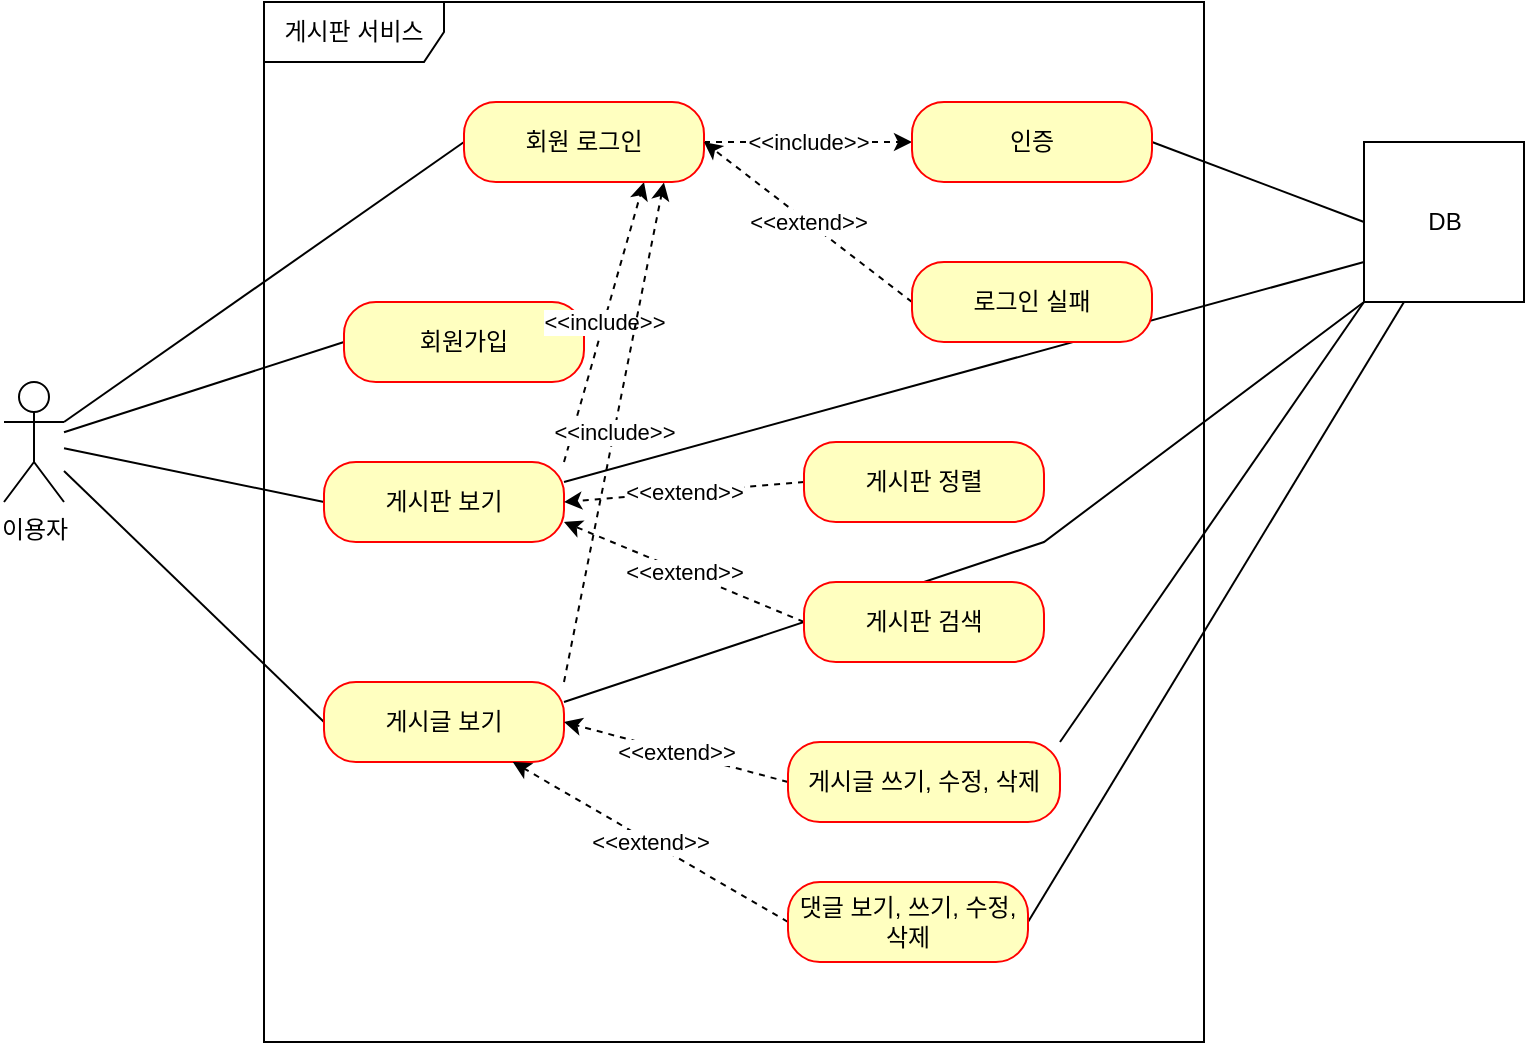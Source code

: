 <mxfile version="20.5.1" type="github">
  <diagram id="NCFTBYUoAR-1HO-mCc68" name="페이지-1">
    <mxGraphModel dx="1038" dy="579" grid="1" gridSize="10" guides="1" tooltips="1" connect="1" arrows="1" fold="1" page="1" pageScale="1" pageWidth="827" pageHeight="1169" math="0" shadow="0">
      <root>
        <mxCell id="0" />
        <mxCell id="1" parent="0" />
        <mxCell id="w1mm8uR1iYH9yGFxBup_-1" value="이용자" style="shape=umlActor;verticalLabelPosition=bottom;verticalAlign=top;html=1;" vertex="1" parent="1">
          <mxGeometry x="20" y="250" width="30" height="60" as="geometry" />
        </mxCell>
        <mxCell id="w1mm8uR1iYH9yGFxBup_-4" value="게시판 서비스" style="shape=umlFrame;whiteSpace=wrap;html=1;width=90;height=30;" vertex="1" parent="1">
          <mxGeometry x="150" y="60" width="470" height="520" as="geometry" />
        </mxCell>
        <mxCell id="w1mm8uR1iYH9yGFxBup_-16" style="rounded=0;orthogonalLoop=1;jettySize=auto;html=1;exitX=0;exitY=0.5;exitDx=0;exitDy=0;endArrow=none;endFill=0;" edge="1" parent="1" source="w1mm8uR1iYH9yGFxBup_-5" target="w1mm8uR1iYH9yGFxBup_-1">
          <mxGeometry relative="1" as="geometry" />
        </mxCell>
        <mxCell id="w1mm8uR1iYH9yGFxBup_-5" value="회원가입" style="rounded=1;whiteSpace=wrap;html=1;arcSize=40;fontColor=#000000;fillColor=#ffffc0;strokeColor=#ff0000;" vertex="1" parent="1">
          <mxGeometry x="190" y="210" width="120" height="40" as="geometry" />
        </mxCell>
        <mxCell id="w1mm8uR1iYH9yGFxBup_-22" style="edgeStyle=none;rounded=0;orthogonalLoop=1;jettySize=auto;html=1;exitX=0;exitY=0.5;exitDx=0;exitDy=0;endArrow=none;endFill=0;" edge="1" parent="1" source="w1mm8uR1iYH9yGFxBup_-7" target="w1mm8uR1iYH9yGFxBup_-1">
          <mxGeometry relative="1" as="geometry" />
        </mxCell>
        <mxCell id="w1mm8uR1iYH9yGFxBup_-28" value="&amp;lt;&amp;lt;include&amp;gt;&amp;gt;" style="edgeStyle=none;rounded=0;orthogonalLoop=1;jettySize=auto;html=1;exitX=1;exitY=0;exitDx=0;exitDy=0;entryX=0.75;entryY=1;entryDx=0;entryDy=0;dashed=1;endArrow=classic;endFill=1;" edge="1" parent="1" source="w1mm8uR1iYH9yGFxBup_-7" target="w1mm8uR1iYH9yGFxBup_-9">
          <mxGeometry relative="1" as="geometry" />
        </mxCell>
        <mxCell id="w1mm8uR1iYH9yGFxBup_-40" style="edgeStyle=none;rounded=0;orthogonalLoop=1;jettySize=auto;html=1;exitX=1;exitY=0.25;exitDx=0;exitDy=0;entryX=0;entryY=0.75;entryDx=0;entryDy=0;endArrow=none;endFill=0;" edge="1" parent="1" source="w1mm8uR1iYH9yGFxBup_-7" target="w1mm8uR1iYH9yGFxBup_-37">
          <mxGeometry relative="1" as="geometry" />
        </mxCell>
        <mxCell id="w1mm8uR1iYH9yGFxBup_-7" value="게시판 보기" style="rounded=1;whiteSpace=wrap;html=1;arcSize=40;fontColor=#000000;fillColor=#ffffc0;strokeColor=#ff0000;" vertex="1" parent="1">
          <mxGeometry x="180" y="290" width="120" height="40" as="geometry" />
        </mxCell>
        <mxCell id="w1mm8uR1iYH9yGFxBup_-23" style="edgeStyle=none;rounded=0;orthogonalLoop=1;jettySize=auto;html=1;exitX=0;exitY=0.5;exitDx=0;exitDy=0;endArrow=none;endFill=0;" edge="1" parent="1" source="w1mm8uR1iYH9yGFxBup_-8" target="w1mm8uR1iYH9yGFxBup_-1">
          <mxGeometry relative="1" as="geometry" />
        </mxCell>
        <mxCell id="w1mm8uR1iYH9yGFxBup_-29" value="&amp;lt;&amp;lt;include&amp;gt;&amp;gt;" style="edgeStyle=none;rounded=0;orthogonalLoop=1;jettySize=auto;html=1;exitX=1;exitY=0;exitDx=0;exitDy=0;entryX=0.833;entryY=1.005;entryDx=0;entryDy=0;entryPerimeter=0;dashed=1;endArrow=classic;endFill=1;" edge="1" parent="1" source="w1mm8uR1iYH9yGFxBup_-8" target="w1mm8uR1iYH9yGFxBup_-9">
          <mxGeometry relative="1" as="geometry" />
        </mxCell>
        <mxCell id="w1mm8uR1iYH9yGFxBup_-41" style="edgeStyle=none;rounded=0;orthogonalLoop=1;jettySize=auto;html=1;exitX=1;exitY=0.25;exitDx=0;exitDy=0;entryX=0;entryY=1;entryDx=0;entryDy=0;endArrow=none;endFill=0;" edge="1" parent="1" source="w1mm8uR1iYH9yGFxBup_-8" target="w1mm8uR1iYH9yGFxBup_-37">
          <mxGeometry relative="1" as="geometry">
            <Array as="points">
              <mxPoint x="540" y="330" />
            </Array>
          </mxGeometry>
        </mxCell>
        <mxCell id="w1mm8uR1iYH9yGFxBup_-8" value="게시글 보기" style="rounded=1;whiteSpace=wrap;html=1;arcSize=40;fontColor=#000000;fillColor=#ffffc0;strokeColor=#ff0000;" vertex="1" parent="1">
          <mxGeometry x="180" y="400" width="120" height="40" as="geometry" />
        </mxCell>
        <mxCell id="w1mm8uR1iYH9yGFxBup_-19" style="edgeStyle=none;rounded=0;orthogonalLoop=1;jettySize=auto;html=1;exitX=0;exitY=0.5;exitDx=0;exitDy=0;entryX=1;entryY=0.333;entryDx=0;entryDy=0;entryPerimeter=0;endArrow=none;endFill=0;" edge="1" parent="1" source="w1mm8uR1iYH9yGFxBup_-9" target="w1mm8uR1iYH9yGFxBup_-1">
          <mxGeometry relative="1" as="geometry" />
        </mxCell>
        <mxCell id="w1mm8uR1iYH9yGFxBup_-24" value="&amp;lt;&amp;lt;include&amp;gt;&amp;gt;" style="edgeStyle=none;rounded=0;orthogonalLoop=1;jettySize=auto;html=1;exitX=1;exitY=0.5;exitDx=0;exitDy=0;entryX=0;entryY=0.5;entryDx=0;entryDy=0;endArrow=classic;endFill=1;dashed=1;" edge="1" parent="1" source="w1mm8uR1iYH9yGFxBup_-9" target="w1mm8uR1iYH9yGFxBup_-10">
          <mxGeometry relative="1" as="geometry" />
        </mxCell>
        <mxCell id="w1mm8uR1iYH9yGFxBup_-9" value="회원 로그인" style="rounded=1;whiteSpace=wrap;html=1;arcSize=40;fontColor=#000000;fillColor=#ffffc0;strokeColor=#ff0000;" vertex="1" parent="1">
          <mxGeometry x="250" y="110" width="120" height="40" as="geometry" />
        </mxCell>
        <mxCell id="w1mm8uR1iYH9yGFxBup_-39" style="edgeStyle=none;rounded=0;orthogonalLoop=1;jettySize=auto;html=1;exitX=1;exitY=0.5;exitDx=0;exitDy=0;entryX=0;entryY=0.5;entryDx=0;entryDy=0;endArrow=none;endFill=0;" edge="1" parent="1" source="w1mm8uR1iYH9yGFxBup_-10" target="w1mm8uR1iYH9yGFxBup_-37">
          <mxGeometry relative="1" as="geometry" />
        </mxCell>
        <mxCell id="w1mm8uR1iYH9yGFxBup_-10" value="인증" style="rounded=1;whiteSpace=wrap;html=1;arcSize=40;fontColor=#000000;fillColor=#ffffc0;strokeColor=#ff0000;" vertex="1" parent="1">
          <mxGeometry x="474" y="110" width="120" height="40" as="geometry" />
        </mxCell>
        <mxCell id="w1mm8uR1iYH9yGFxBup_-26" value="&amp;lt;&amp;lt;extend&amp;gt;&amp;gt;" style="edgeStyle=none;rounded=0;orthogonalLoop=1;jettySize=auto;html=1;exitX=0;exitY=0.5;exitDx=0;exitDy=0;entryX=1;entryY=0.5;entryDx=0;entryDy=0;dashed=1;endArrow=classic;endFill=1;" edge="1" parent="1" source="w1mm8uR1iYH9yGFxBup_-11" target="w1mm8uR1iYH9yGFxBup_-9">
          <mxGeometry relative="1" as="geometry" />
        </mxCell>
        <mxCell id="w1mm8uR1iYH9yGFxBup_-11" value="로그인 실패" style="rounded=1;whiteSpace=wrap;html=1;arcSize=40;fontColor=#000000;fillColor=#ffffc0;strokeColor=#ff0000;" vertex="1" parent="1">
          <mxGeometry x="474" y="190" width="120" height="40" as="geometry" />
        </mxCell>
        <mxCell id="w1mm8uR1iYH9yGFxBup_-31" value="&amp;lt;&amp;lt;extend&amp;gt;&amp;gt;" style="edgeStyle=none;rounded=0;orthogonalLoop=1;jettySize=auto;html=1;exitX=0;exitY=0.5;exitDx=0;exitDy=0;entryX=1;entryY=0.5;entryDx=0;entryDy=0;dashed=1;endArrow=classic;endFill=1;" edge="1" parent="1" source="w1mm8uR1iYH9yGFxBup_-12" target="w1mm8uR1iYH9yGFxBup_-7">
          <mxGeometry relative="1" as="geometry" />
        </mxCell>
        <mxCell id="w1mm8uR1iYH9yGFxBup_-12" value="게시판 정렬" style="rounded=1;whiteSpace=wrap;html=1;arcSize=40;fontColor=#000000;fillColor=#ffffc0;strokeColor=#ff0000;" vertex="1" parent="1">
          <mxGeometry x="420" y="280" width="120" height="40" as="geometry" />
        </mxCell>
        <mxCell id="w1mm8uR1iYH9yGFxBup_-34" value="&amp;lt;&amp;lt;extend&amp;gt;&amp;gt;" style="edgeStyle=none;rounded=0;orthogonalLoop=1;jettySize=auto;html=1;exitX=0;exitY=0.5;exitDx=0;exitDy=0;entryX=1;entryY=0.75;entryDx=0;entryDy=0;dashed=1;endArrow=classic;endFill=1;" edge="1" parent="1" source="w1mm8uR1iYH9yGFxBup_-13" target="w1mm8uR1iYH9yGFxBup_-7">
          <mxGeometry relative="1" as="geometry" />
        </mxCell>
        <mxCell id="w1mm8uR1iYH9yGFxBup_-13" value="게시판 검색" style="rounded=1;whiteSpace=wrap;html=1;arcSize=40;fontColor=#000000;fillColor=#ffffc0;strokeColor=#ff0000;" vertex="1" parent="1">
          <mxGeometry x="420" y="350" width="120" height="40" as="geometry" />
        </mxCell>
        <mxCell id="w1mm8uR1iYH9yGFxBup_-35" value="&amp;lt;&amp;lt;extend&amp;gt;&amp;gt;" style="edgeStyle=none;rounded=0;orthogonalLoop=1;jettySize=auto;html=1;exitX=0;exitY=0.5;exitDx=0;exitDy=0;entryX=1;entryY=0.5;entryDx=0;entryDy=0;dashed=1;endArrow=classic;endFill=1;" edge="1" parent="1" source="w1mm8uR1iYH9yGFxBup_-14" target="w1mm8uR1iYH9yGFxBup_-8">
          <mxGeometry relative="1" as="geometry" />
        </mxCell>
        <mxCell id="w1mm8uR1iYH9yGFxBup_-43" style="edgeStyle=none;rounded=0;orthogonalLoop=1;jettySize=auto;html=1;exitX=1;exitY=0;exitDx=0;exitDy=0;entryX=0;entryY=1;entryDx=0;entryDy=0;endArrow=none;endFill=0;" edge="1" parent="1" source="w1mm8uR1iYH9yGFxBup_-14" target="w1mm8uR1iYH9yGFxBup_-37">
          <mxGeometry relative="1" as="geometry" />
        </mxCell>
        <mxCell id="w1mm8uR1iYH9yGFxBup_-14" value="게시글 쓰기, 수정, 삭제" style="rounded=1;whiteSpace=wrap;html=1;arcSize=40;fontColor=#000000;fillColor=#ffffc0;strokeColor=#ff0000;" vertex="1" parent="1">
          <mxGeometry x="412" y="430" width="136" height="40" as="geometry" />
        </mxCell>
        <mxCell id="w1mm8uR1iYH9yGFxBup_-36" value="&amp;lt;&amp;lt;extend&amp;gt;&amp;gt;" style="edgeStyle=none;rounded=0;orthogonalLoop=1;jettySize=auto;html=1;exitX=0;exitY=0.5;exitDx=0;exitDy=0;dashed=1;endArrow=classic;endFill=1;" edge="1" parent="1" source="w1mm8uR1iYH9yGFxBup_-15" target="w1mm8uR1iYH9yGFxBup_-8">
          <mxGeometry relative="1" as="geometry" />
        </mxCell>
        <mxCell id="w1mm8uR1iYH9yGFxBup_-42" style="edgeStyle=none;rounded=0;orthogonalLoop=1;jettySize=auto;html=1;exitX=1;exitY=0.5;exitDx=0;exitDy=0;entryX=0.25;entryY=1;entryDx=0;entryDy=0;endArrow=none;endFill=0;" edge="1" parent="1" source="w1mm8uR1iYH9yGFxBup_-15" target="w1mm8uR1iYH9yGFxBup_-37">
          <mxGeometry relative="1" as="geometry" />
        </mxCell>
        <mxCell id="w1mm8uR1iYH9yGFxBup_-15" value="댓글 보기, 쓰기, 수정, 삭제" style="rounded=1;whiteSpace=wrap;html=1;arcSize=40;fontColor=#000000;fillColor=#ffffc0;strokeColor=#ff0000;" vertex="1" parent="1">
          <mxGeometry x="412" y="500" width="120" height="40" as="geometry" />
        </mxCell>
        <mxCell id="w1mm8uR1iYH9yGFxBup_-37" value="DB" style="html=1;dropTarget=0;" vertex="1" parent="1">
          <mxGeometry x="700" y="130" width="80" height="80" as="geometry" />
        </mxCell>
      </root>
    </mxGraphModel>
  </diagram>
</mxfile>
